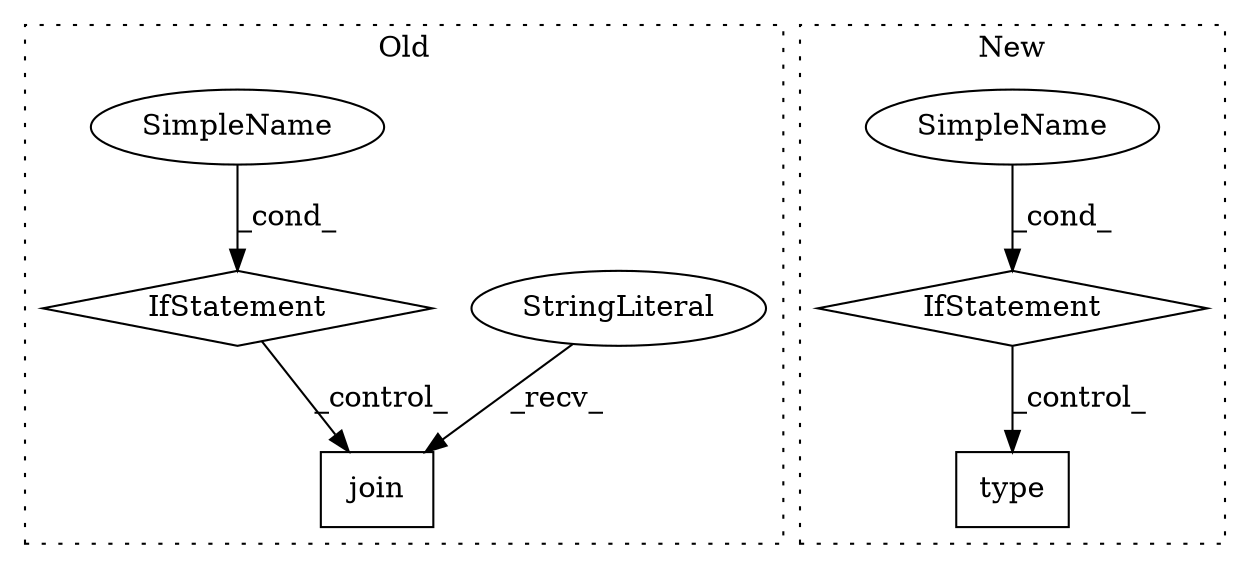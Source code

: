 digraph G {
subgraph cluster0 {
1 [label="join" a="32" s="2389,2515" l="18,-5" shape="box"];
3 [label="StringLiteral" a="45" s="2384" l="4" shape="ellipse"];
6 [label="IfStatement" a="25" s="2305,2315" l="4,2" shape="diamond"];
7 [label="SimpleName" a="42" s="2309" l="6" shape="ellipse"];
label = "Old";
style="dotted";
}
subgraph cluster1 {
2 [label="type" a="32" s="2068,2081" l="5,1" shape="box"];
4 [label="IfStatement" a="25" s="1544,1575" l="4,2" shape="diamond"];
5 [label="SimpleName" a="42" s="" l="" shape="ellipse"];
label = "New";
style="dotted";
}
3 -> 1 [label="_recv_"];
4 -> 2 [label="_control_"];
5 -> 4 [label="_cond_"];
6 -> 1 [label="_control_"];
7 -> 6 [label="_cond_"];
}